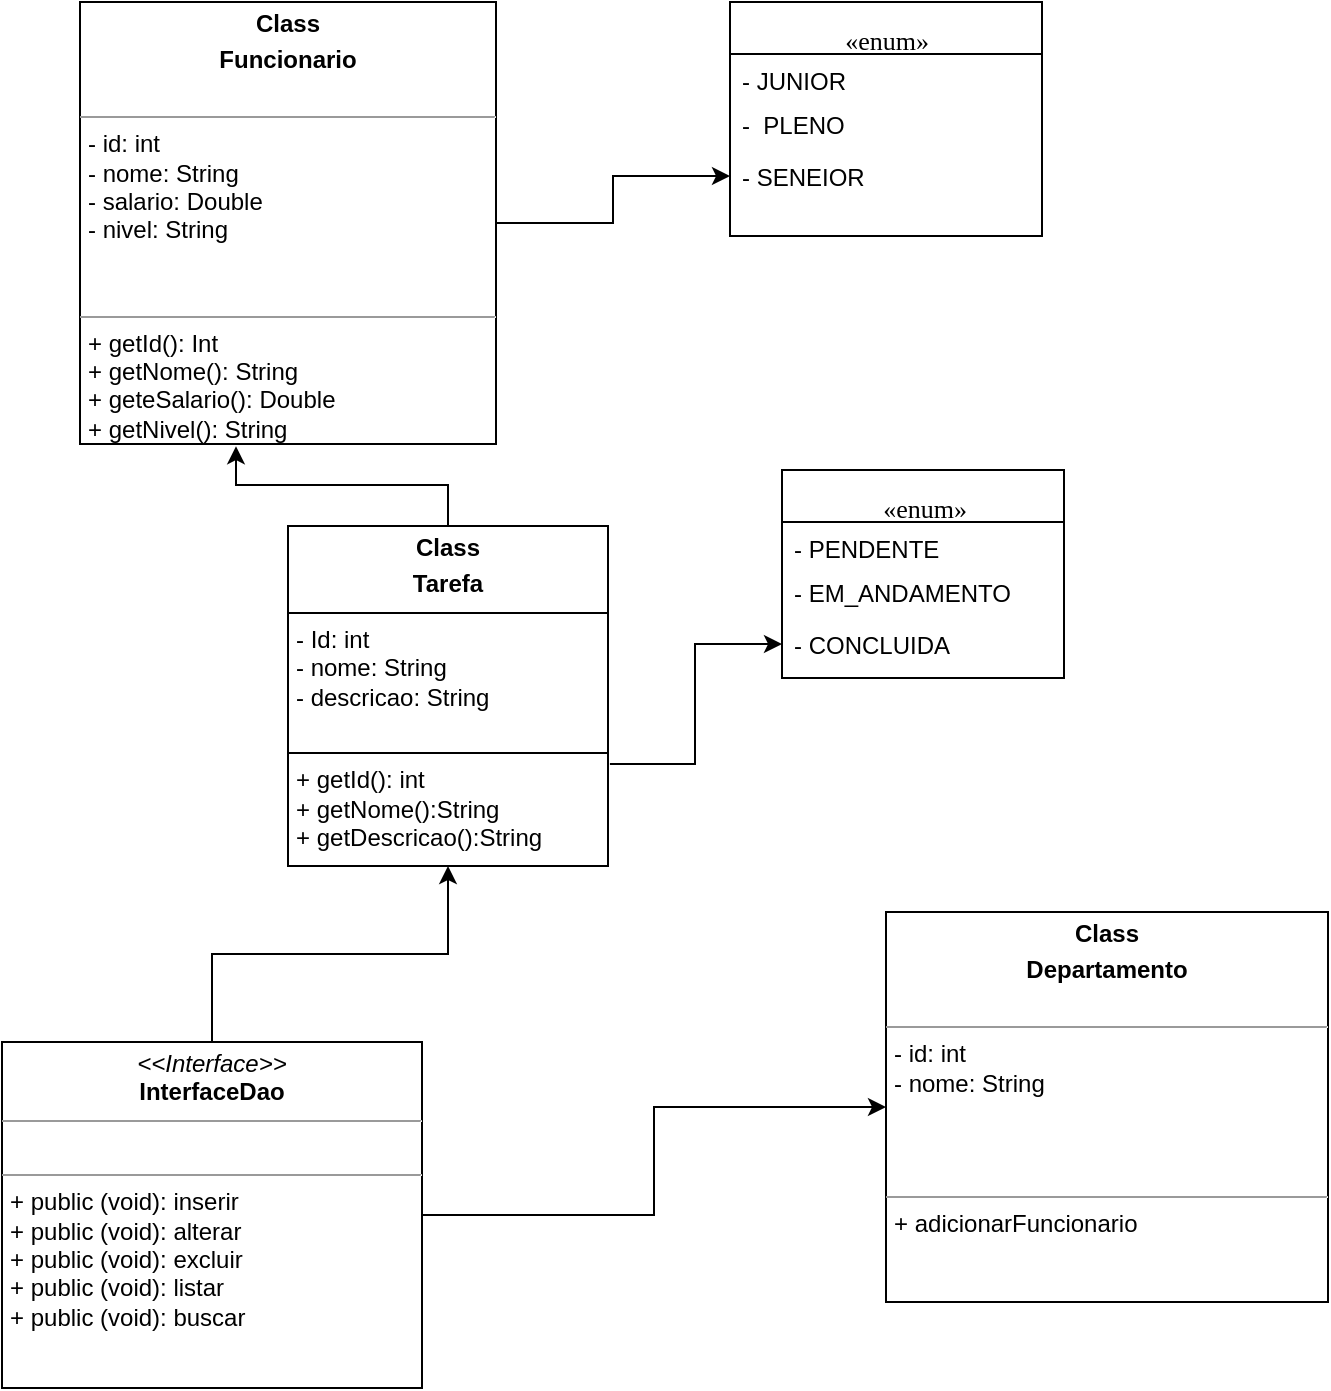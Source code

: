 <mxfile version="26.1.0">
  <diagram name="Page-1" id="c4acf3e9-155e-7222-9cf6-157b1a14988f">
    <mxGraphModel dx="1434" dy="738" grid="1" gridSize="13" guides="1" tooltips="1" connect="1" arrows="1" fold="1" page="1" pageScale="1" pageWidth="850" pageHeight="1100" background="none" math="0" shadow="0">
      <root>
        <mxCell id="0" />
        <mxCell id="1" parent="0" />
        <mxCell id="17acba5748e5396b-2" value="&lt;div&gt;&lt;br&gt;&lt;/div&gt;&lt;div&gt;&lt;font style=&quot;font-size: 13px;&quot;&gt;«enum»&lt;/font&gt;&lt;/div&gt;" style="swimlane;html=1;fontStyle=0;childLayout=stackLayout;horizontal=1;startSize=26;fillColor=none;horizontalStack=0;resizeParent=1;resizeLast=0;collapsible=1;marginBottom=0;swimlaneFillColor=#ffffff;rounded=0;shadow=0;comic=0;labelBackgroundColor=none;strokeWidth=1;fontFamily=Verdana;fontSize=10;align=center;" parent="1" vertex="1">
          <mxGeometry x="442" y="260" width="141" height="104" as="geometry" />
        </mxCell>
        <mxCell id="17acba5748e5396b-4" value="- PENDENTE" style="text;html=1;strokeColor=none;fillColor=none;align=left;verticalAlign=top;spacingLeft=4;spacingRight=4;whiteSpace=wrap;overflow=hidden;rotatable=0;points=[[0,0.5],[1,0.5]];portConstraint=eastwest;" parent="17acba5748e5396b-2" vertex="1">
          <mxGeometry y="26" width="141" height="22" as="geometry" />
        </mxCell>
        <mxCell id="17acba5748e5396b-6" value="- EM_ANDAMENTO" style="text;html=1;strokeColor=none;fillColor=none;align=left;verticalAlign=top;spacingLeft=4;spacingRight=4;whiteSpace=wrap;overflow=hidden;rotatable=0;points=[[0,0.5],[1,0.5]];portConstraint=eastwest;" parent="17acba5748e5396b-2" vertex="1">
          <mxGeometry y="48" width="141" height="26" as="geometry" />
        </mxCell>
        <mxCell id="17acba5748e5396b-9" value="- CONCLUIDA" style="text;html=1;strokeColor=none;fillColor=none;align=left;verticalAlign=top;spacingLeft=4;spacingRight=4;whiteSpace=wrap;overflow=hidden;rotatable=0;points=[[0,0.5],[1,0.5]];portConstraint=eastwest;" parent="17acba5748e5396b-2" vertex="1">
          <mxGeometry y="74" width="141" height="26" as="geometry" />
        </mxCell>
        <mxCell id="5C5wdqBMW8rfrFLnIl43-14" value="" style="edgeStyle=orthogonalEdgeStyle;rounded=0;orthogonalLoop=1;jettySize=auto;html=1;" edge="1" parent="1" source="5d2195bd80daf111-15" target="5C5wdqBMW8rfrFLnIl43-7">
          <mxGeometry relative="1" as="geometry" />
        </mxCell>
        <mxCell id="5d2195bd80daf111-15" value="&lt;p style=&quot;text-wrap-mode: wrap; margin: 4px 0px 0px; text-align: center;&quot;&gt;&lt;b&gt;Class&lt;/b&gt;&lt;/p&gt;&lt;p style=&quot;text-wrap-mode: wrap; margin: 4px 0px 0px; text-align: center;&quot;&gt;&lt;b&gt;Funcionario&lt;/b&gt;&lt;/p&gt;&lt;div&gt;&lt;b&gt;&lt;br&gt;&lt;/b&gt;&lt;/div&gt;&lt;hr size=&quot;1&quot;&gt;&lt;p style=&quot;margin:0px;margin-left:4px;&quot;&gt;- id: int&lt;br&gt;- nome: String&lt;/p&gt;&lt;p style=&quot;margin:0px;margin-left:4px;&quot;&gt;- salario: Double&lt;/p&gt;&lt;p style=&quot;margin:0px;margin-left:4px;&quot;&gt;- nivel: String&lt;/p&gt;&lt;div&gt;&lt;br&gt;&lt;/div&gt;&lt;div&gt;&lt;br&gt;&lt;/div&gt;&lt;hr size=&quot;1&quot;&gt;&lt;p style=&quot;margin:0px;margin-left:4px;&quot;&gt;+ getId(): Int&lt;br&gt;+ getNome(): String&lt;/p&gt;&lt;p style=&quot;margin:0px;margin-left:4px;&quot;&gt;+ geteSalario(): Double&lt;/p&gt;&lt;p style=&quot;margin:0px;margin-left:4px;&quot;&gt;+ getNivel(): String&lt;/p&gt;&lt;p style=&quot;margin:0px;margin-left:4px;&quot;&gt;&lt;br&gt;&lt;/p&gt;" style="verticalAlign=top;align=left;overflow=fill;fontSize=12;fontFamily=Helvetica;html=1;rounded=0;shadow=0;comic=0;labelBackgroundColor=none;strokeWidth=1" parent="1" vertex="1">
          <mxGeometry x="91" y="26" width="208" height="221" as="geometry" />
        </mxCell>
        <mxCell id="5C5wdqBMW8rfrFLnIl43-11" style="edgeStyle=orthogonalEdgeStyle;rounded=0;orthogonalLoop=1;jettySize=auto;html=1;entryX=0.5;entryY=1;entryDx=0;entryDy=0;" edge="1" parent="1" source="5d2195bd80daf111-18" target="5C5wdqBMW8rfrFLnIl43-1">
          <mxGeometry relative="1" as="geometry" />
        </mxCell>
        <mxCell id="5C5wdqBMW8rfrFLnIl43-15" style="edgeStyle=orthogonalEdgeStyle;rounded=0;orthogonalLoop=1;jettySize=auto;html=1;" edge="1" parent="1" source="5d2195bd80daf111-18" target="5C5wdqBMW8rfrFLnIl43-16">
          <mxGeometry relative="1" as="geometry">
            <mxPoint x="481" y="624" as="targetPoint" />
          </mxGeometry>
        </mxCell>
        <mxCell id="5d2195bd80daf111-18" value="&lt;p style=&quot;margin:0px;margin-top:4px;text-align:center;&quot;&gt;&lt;i&gt;&amp;lt;&amp;lt;Interface&amp;gt;&amp;gt;&lt;/i&gt;&lt;br&gt;&lt;b&gt;InterfaceDao&lt;/b&gt;&lt;/p&gt;&lt;hr size=&quot;1&quot;&gt;&lt;p style=&quot;margin:0px;margin-left:4px;&quot;&gt;&lt;br&gt;&lt;/p&gt;&lt;hr size=&quot;1&quot;&gt;&lt;p style=&quot;margin:0px;margin-left:4px;&quot;&gt;+ public (void): inserir&lt;br&gt;+&amp;nbsp;&lt;span style=&quot;background-color: transparent; color: light-dark(rgb(0, 0, 0), rgb(255, 255, 255));&quot;&gt;public (void): alterar&lt;/span&gt;&lt;/p&gt;&lt;p style=&quot;margin:0px;margin-left:4px;&quot;&gt;+&amp;nbsp;&lt;span style=&quot;background-color: transparent; color: light-dark(rgb(0, 0, 0), rgb(255, 255, 255));&quot;&gt;public (void): excluir&lt;/span&gt;&lt;/p&gt;&lt;p style=&quot;margin:0px;margin-left:4px;&quot;&gt;+&amp;nbsp;&lt;span style=&quot;background-color: transparent; color: light-dark(rgb(0, 0, 0), rgb(255, 255, 255));&quot;&gt;public (void): listar&lt;/span&gt;&lt;/p&gt;&lt;p style=&quot;margin: 0px 0px 0px 4px;&quot;&gt;+&amp;nbsp;&lt;span style=&quot;background-color: transparent; color: light-dark(rgb(0, 0, 0), rgb(255, 255, 255));&quot;&gt;public (void): buscar&lt;/span&gt;&lt;/p&gt;&lt;p style=&quot;margin: 0px 0px 0px 4px;&quot;&gt;&lt;br&gt;&lt;/p&gt;&lt;p style=&quot;margin:0px;margin-left:4px;&quot;&gt;&lt;br&gt;&lt;/p&gt;" style="verticalAlign=top;align=left;overflow=fill;fontSize=12;fontFamily=Helvetica;html=1;rounded=0;shadow=0;comic=0;labelBackgroundColor=none;strokeWidth=1" parent="1" vertex="1">
          <mxGeometry x="52" y="546" width="210" height="173" as="geometry" />
        </mxCell>
        <mxCell id="5C5wdqBMW8rfrFLnIl43-10" style="edgeStyle=orthogonalEdgeStyle;rounded=0;orthogonalLoop=1;jettySize=auto;html=1;entryX=0;entryY=0.5;entryDx=0;entryDy=0;exitX=1.006;exitY=0.7;exitDx=0;exitDy=0;exitPerimeter=0;" edge="1" parent="1" source="5C5wdqBMW8rfrFLnIl43-1" target="17acba5748e5396b-9">
          <mxGeometry relative="1" as="geometry">
            <mxPoint x="312" y="468" as="sourcePoint" />
          </mxGeometry>
        </mxCell>
        <mxCell id="5C5wdqBMW8rfrFLnIl43-1" value="&lt;p style=&quot;margin:0px;margin-top:4px;text-align:center;&quot;&gt;&lt;b&gt;Class&lt;/b&gt;&lt;/p&gt;&lt;p style=&quot;margin:0px;margin-top:4px;text-align:center;&quot;&gt;&lt;b&gt;Tarefa&lt;/b&gt;&lt;/p&gt;&lt;hr size=&quot;1&quot; style=&quot;border-style:solid;&quot;&gt;&lt;p style=&quot;margin:0px;margin-left:4px;&quot;&gt;- Id: int&lt;/p&gt;&lt;p style=&quot;margin:0px;margin-left:4px;&quot;&gt;- nome: String&lt;/p&gt;&lt;p style=&quot;margin:0px;margin-left:4px;&quot;&gt;- descricao: String&lt;/p&gt;&lt;div&gt;&lt;br&gt;&lt;/div&gt;&lt;hr size=&quot;1&quot; style=&quot;border-style:solid;&quot;&gt;&lt;p style=&quot;margin:0px;margin-left:4px;&quot;&gt;+ getId(): int&lt;/p&gt;&lt;p style=&quot;margin:0px;margin-left:4px;&quot;&gt;+ getNome():String&lt;/p&gt;&lt;p style=&quot;margin:0px;margin-left:4px;&quot;&gt;+ getDescricao():String&lt;/p&gt;" style="verticalAlign=top;align=left;overflow=fill;html=1;whiteSpace=wrap;" vertex="1" parent="1">
          <mxGeometry x="195" y="288" width="160" height="170" as="geometry" />
        </mxCell>
        <mxCell id="5C5wdqBMW8rfrFLnIl43-4" value="&lt;div&gt;&lt;br&gt;&lt;/div&gt;&lt;div&gt;&lt;font style=&quot;font-size: 13px;&quot;&gt;«enum»&lt;/font&gt;&lt;/div&gt;" style="swimlane;html=1;fontStyle=0;childLayout=stackLayout;horizontal=1;startSize=26;fillColor=none;horizontalStack=0;resizeParent=1;resizeLast=0;collapsible=1;marginBottom=0;swimlaneFillColor=#ffffff;rounded=0;shadow=0;comic=0;labelBackgroundColor=none;strokeWidth=1;fontFamily=Verdana;fontSize=10;align=center;" vertex="1" parent="1">
          <mxGeometry x="416" y="26" width="156" height="117" as="geometry" />
        </mxCell>
        <mxCell id="5C5wdqBMW8rfrFLnIl43-5" value="- JUNIOR" style="text;html=1;strokeColor=none;fillColor=none;align=left;verticalAlign=top;spacingLeft=4;spacingRight=4;whiteSpace=wrap;overflow=hidden;rotatable=0;points=[[0,0.5],[1,0.5]];portConstraint=eastwest;" vertex="1" parent="5C5wdqBMW8rfrFLnIl43-4">
          <mxGeometry y="26" width="156" height="22" as="geometry" />
        </mxCell>
        <mxCell id="5C5wdqBMW8rfrFLnIl43-6" value="-&amp;nbsp; PLENO" style="text;html=1;strokeColor=none;fillColor=none;align=left;verticalAlign=top;spacingLeft=4;spacingRight=4;whiteSpace=wrap;overflow=hidden;rotatable=0;points=[[0,0.5],[1,0.5]];portConstraint=eastwest;" vertex="1" parent="5C5wdqBMW8rfrFLnIl43-4">
          <mxGeometry y="48" width="156" height="26" as="geometry" />
        </mxCell>
        <mxCell id="5C5wdqBMW8rfrFLnIl43-7" value="- SENEIOR" style="text;html=1;strokeColor=none;fillColor=none;align=left;verticalAlign=top;spacingLeft=4;spacingRight=4;whiteSpace=wrap;overflow=hidden;rotatable=0;points=[[0,0.5],[1,0.5]];portConstraint=eastwest;" vertex="1" parent="5C5wdqBMW8rfrFLnIl43-4">
          <mxGeometry y="74" width="156" height="26" as="geometry" />
        </mxCell>
        <mxCell id="5C5wdqBMW8rfrFLnIl43-13" style="edgeStyle=orthogonalEdgeStyle;rounded=0;orthogonalLoop=1;jettySize=auto;html=1;entryX=0.375;entryY=1.005;entryDx=0;entryDy=0;entryPerimeter=0;" edge="1" parent="1" source="5C5wdqBMW8rfrFLnIl43-1" target="5d2195bd80daf111-15">
          <mxGeometry relative="1" as="geometry" />
        </mxCell>
        <mxCell id="5C5wdqBMW8rfrFLnIl43-16" value="&lt;p style=&quot;text-wrap-mode: wrap; margin: 4px 0px 0px; text-align: center;&quot;&gt;&lt;b&gt;Class&lt;/b&gt;&lt;/p&gt;&lt;p style=&quot;text-wrap-mode: wrap; margin: 4px 0px 0px; text-align: center;&quot;&gt;&lt;b&gt;Departamento&lt;/b&gt;&lt;/p&gt;&lt;div&gt;&lt;b&gt;&lt;br&gt;&lt;/b&gt;&lt;/div&gt;&lt;hr size=&quot;1&quot;&gt;&lt;p style=&quot;margin:0px;margin-left:4px;&quot;&gt;- id: int&lt;br&gt;- nome: String&lt;/p&gt;&lt;p style=&quot;margin:0px;margin-left:4px;&quot;&gt;&lt;br&gt;&lt;/p&gt;&lt;div&gt;&lt;br&gt;&lt;/div&gt;&lt;div&gt;&lt;br&gt;&lt;/div&gt;&lt;hr size=&quot;1&quot;&gt;&lt;p style=&quot;margin:0px;margin-left:4px;&quot;&gt;+ adicionarFuncionario&lt;/p&gt;&lt;p style=&quot;margin:0px;margin-left:4px;&quot;&gt;&lt;br&gt;&lt;/p&gt;" style="verticalAlign=top;align=left;overflow=fill;fontSize=12;fontFamily=Helvetica;html=1;rounded=0;shadow=0;comic=0;labelBackgroundColor=none;strokeWidth=1" vertex="1" parent="1">
          <mxGeometry x="494" y="481" width="221" height="195" as="geometry" />
        </mxCell>
      </root>
    </mxGraphModel>
  </diagram>
</mxfile>
